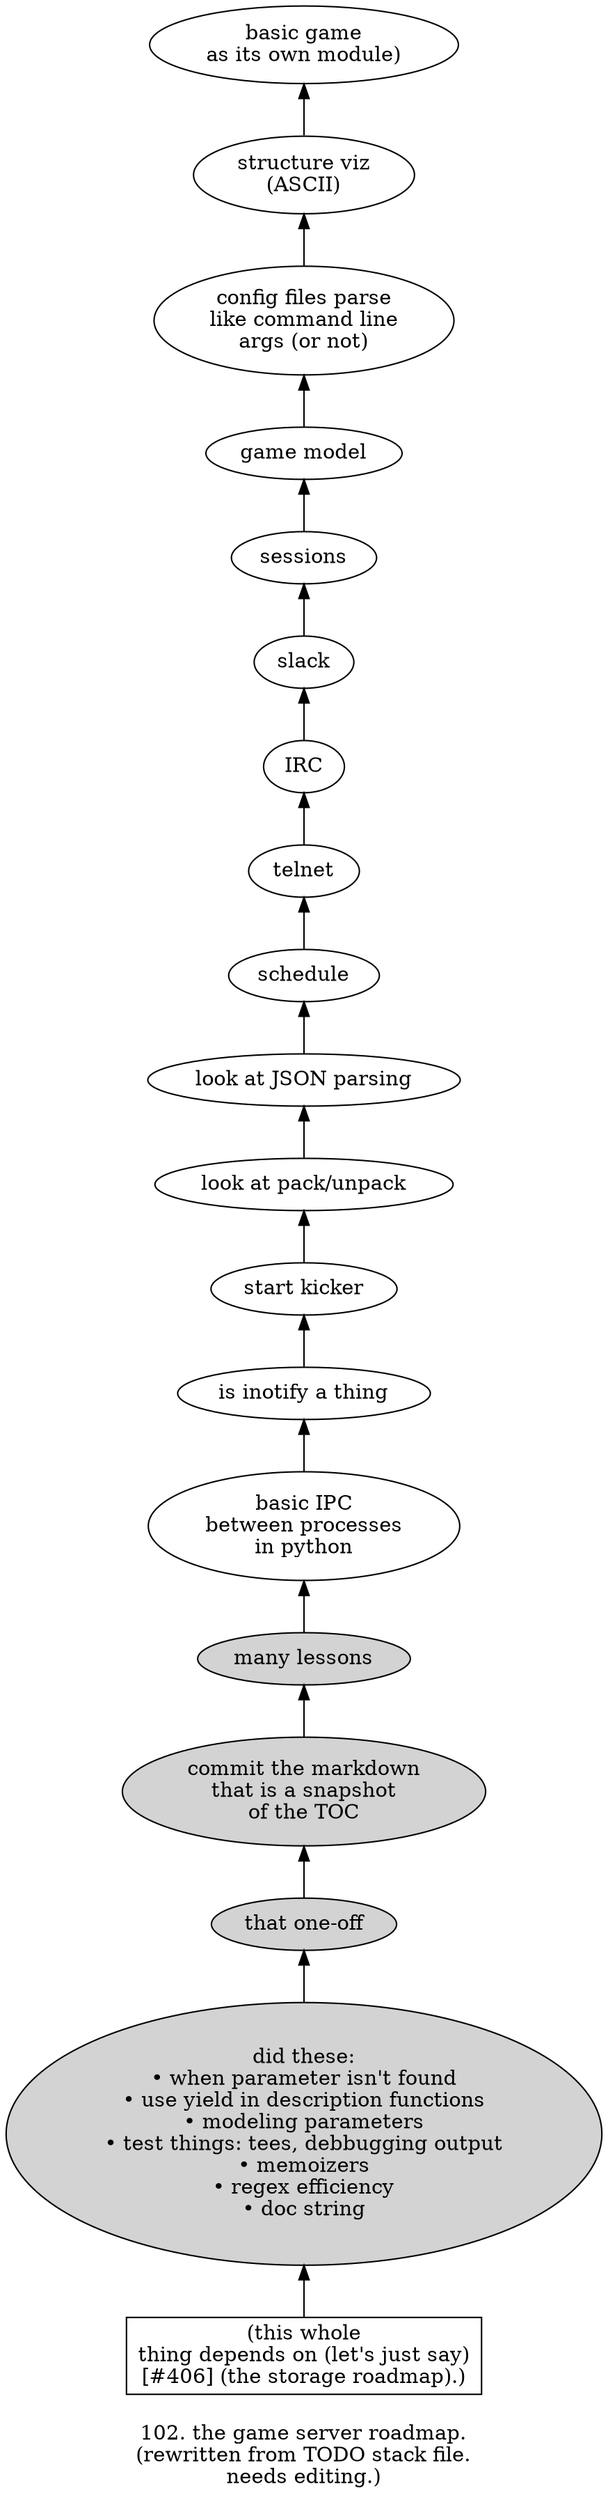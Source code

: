 digraph g {

rankdir="BT"

/* below nodes born 2018-01-16 11:20:42 -0500  */

n05[
label="basic game\nas its own module)"]

n10->n05
n10[
label="structure viz\n(ASCII)"]

n12->n10
n12[
label="config files parse\nlike command line\nargs (or not)"]

n14->n12
n14[
label="game model"]

n16->n14
n16[
label="sessions"]

n18->n16
n18[
label="slack"]

n20->n18
n20[
label="IRC"]

n22->n20
n22[
label="telnet"]

n24->n22
n24[
label="schedule"]

n26->n24
n26[
label="look at JSON parsing"]

n28->n26
n28[
label="look at pack/unpack"]

n30->n28
n30[
label="start kicker"]

n32->n30
n32[
label="is inotify a thing"]

n34->n32
n34[
label="basic IPC\nbetween processes\nin python"]

/* below nodes born 2018-02-13 08:03:41 -0500 */

n36->n34
n36[
label="many lessons" style=filled]

n38->n36
n38[
label="commit the markdown\nthat is a snapshot\nof the TOC" style=filled]

n40->n38
n40[
label="that one-off" style=filled]

/* below born 2018-01 17, 20, 22, 29; 2018-02-04 */

n42->n40
n42[
label="did these:
• when parameter isn't found
• use yield in description functions
• modeling parameters
• test things: tees, debbugging output
• memoizers
• regex efficiency
• doc string"
style=filled
]


n95->n42
n95[
label="(this whole
thing depends on (let's just say)
[#406] (the storage roadmap).)
"
shape=rect
]

label="\n102. the game server roadmap.
(rewritten from TODO stack file.
needs editing.)"
}

/* history:
#repurposed.
*/
